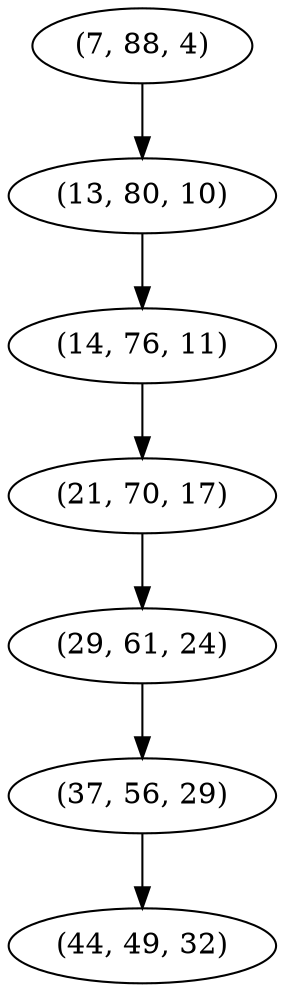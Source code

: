 digraph tree {
    "(7, 88, 4)";
    "(13, 80, 10)";
    "(14, 76, 11)";
    "(21, 70, 17)";
    "(29, 61, 24)";
    "(37, 56, 29)";
    "(44, 49, 32)";
    "(7, 88, 4)" -> "(13, 80, 10)";
    "(13, 80, 10)" -> "(14, 76, 11)";
    "(14, 76, 11)" -> "(21, 70, 17)";
    "(21, 70, 17)" -> "(29, 61, 24)";
    "(29, 61, 24)" -> "(37, 56, 29)";
    "(37, 56, 29)" -> "(44, 49, 32)";
}
